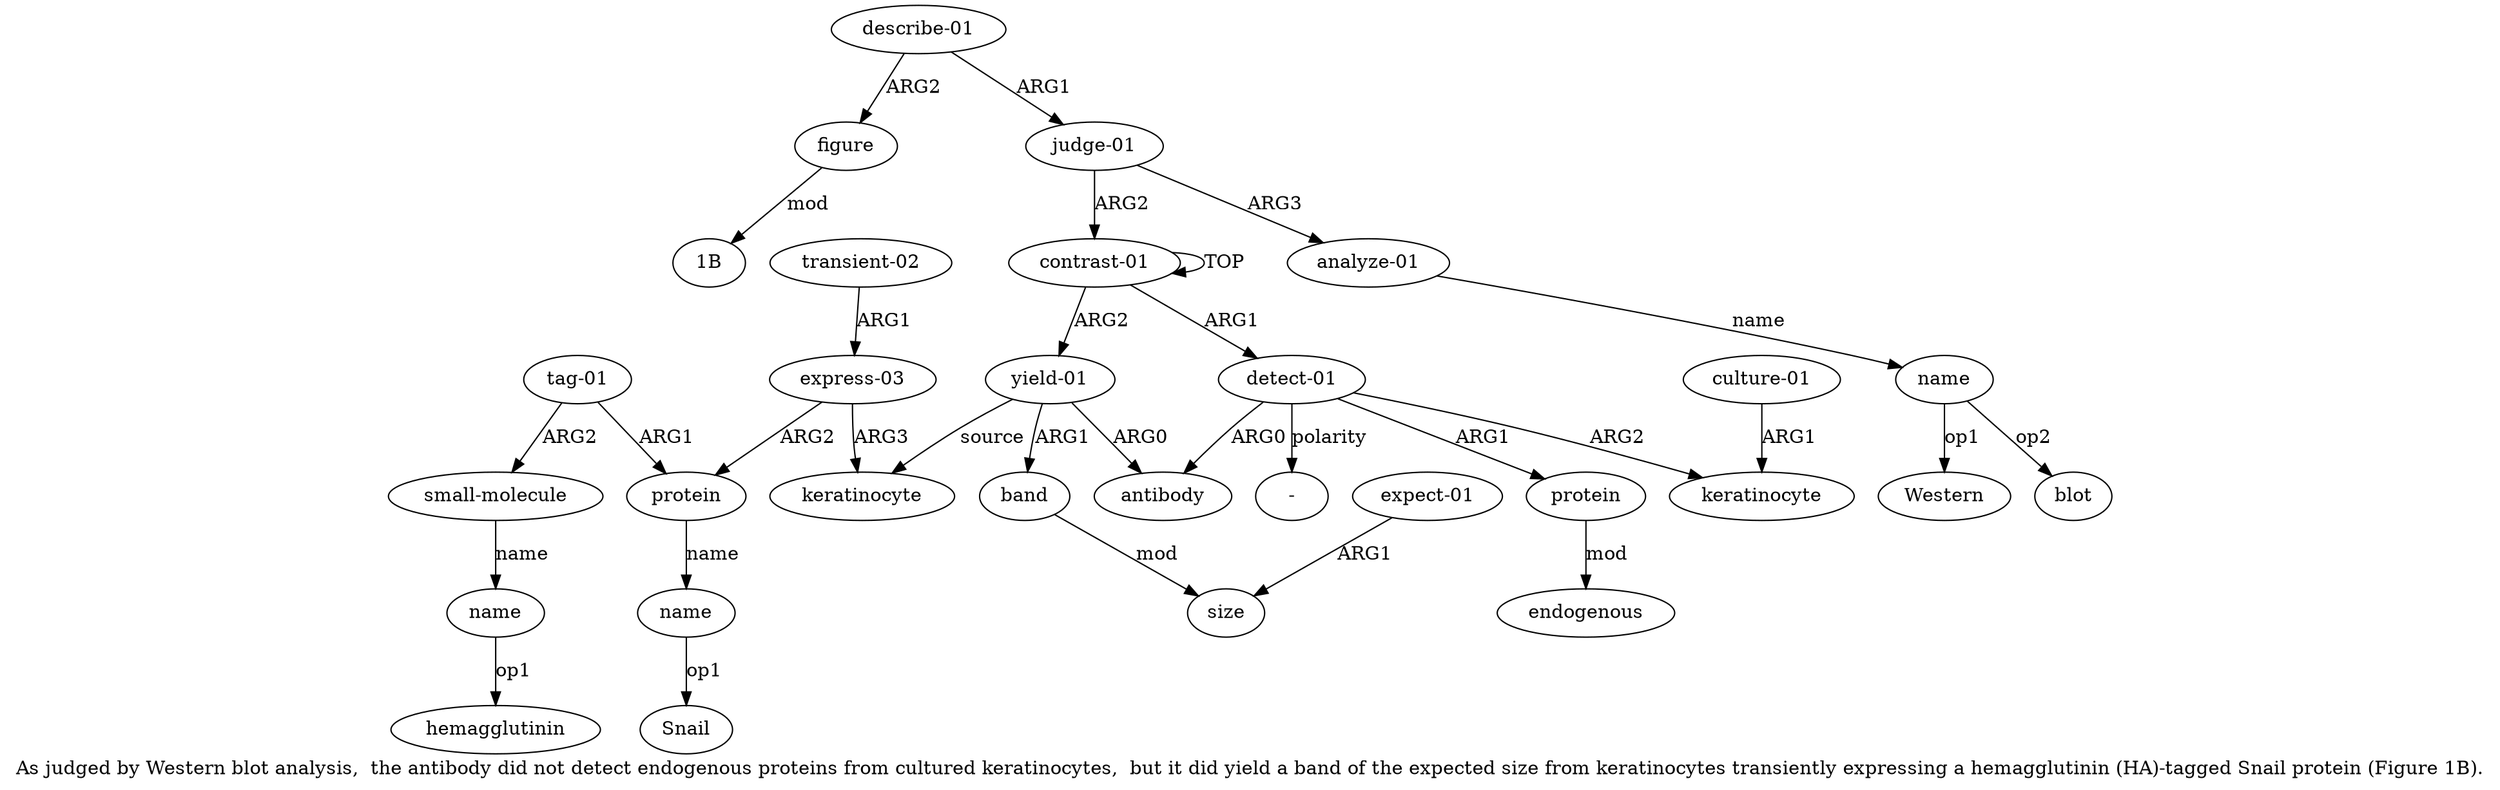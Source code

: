 digraph  {
	graph [label="As judged by Western blot analysis,  the antibody did not detect endogenous proteins from cultured keratinocytes,  but it did yield \
a band of the expected size from keratinocytes transiently expressing a hemagglutinin (HA)-tagged Snail protein (Figure 1B)."];
	node [label="\N"];
	a20	 [color=black,
		gold_ind=20,
		gold_label="analyze-01",
		label="analyze-01",
		test_ind=20,
		test_label="analyze-01"];
	a21	 [color=black,
		gold_ind=21,
		gold_label=name,
		label=name,
		test_ind=21,
		test_label=name];
	a20 -> a21 [key=0,
	color=black,
	gold_label=name,
	label=name,
	test_label=name];
"a21 Western" [color=black,
	gold_ind=-1,
	gold_label=Western,
	label=Western,
	test_ind=-1,
	test_label=Western];
a21 -> "a21 Western" [key=0,
color=black,
gold_label=op1,
label=op1,
test_label=op1];
"a21 blot" [color=black,
gold_ind=-1,
gold_label=blot,
label=blot,
test_ind=-1,
test_label=blot];
a21 -> "a21 blot" [key=0,
color=black,
gold_label=op2,
label=op2,
test_label=op2];
a22 [color=black,
gold_ind=22,
gold_label="describe-01",
label="describe-01",
test_ind=22,
test_label="describe-01"];
a23 [color=black,
gold_ind=23,
gold_label=figure,
label=figure,
test_ind=23,
test_label=figure];
a22 -> a23 [key=0,
color=black,
gold_label=ARG2,
label=ARG2,
test_label=ARG2];
a19 [color=black,
gold_ind=19,
gold_label="judge-01",
label="judge-01",
test_ind=19,
test_label="judge-01"];
a22 -> a19 [key=0,
color=black,
gold_label=ARG1,
label=ARG1,
test_label=ARG1];
"a23 1B" [color=black,
gold_ind=-1,
gold_label="1B",
label="1B",
test_ind=-1,
test_label="1B"];
a23 -> "a23 1B" [key=0,
color=black,
gold_label=mod,
label=mod,
test_label=mod];
"a17 hemagglutinin" [color=black,
gold_ind=-1,
gold_label=hemagglutinin,
label=hemagglutinin,
test_ind=-1,
test_label=hemagglutinin];
"a1 -" [color=black,
gold_ind=-1,
gold_label="-",
label="-",
test_ind=-1,
test_label="-"];
a15 [color=black,
gold_ind=15,
gold_label="tag-01",
label="tag-01",
test_ind=15,
test_label="tag-01"];
a16 [color=black,
gold_ind=16,
gold_label="small-molecule",
label="small-molecule",
test_ind=16,
test_label="small-molecule"];
a15 -> a16 [key=0,
color=black,
gold_label=ARG2,
label=ARG2,
test_label=ARG2];
a13 [color=black,
gold_ind=13,
gold_label=protein,
label=protein,
test_ind=13,
test_label=protein];
a15 -> a13 [key=0,
color=black,
gold_label=ARG1,
label=ARG1,
test_label=ARG1];
a14 [color=black,
gold_ind=14,
gold_label=name,
label=name,
test_ind=14,
test_label=name];
"a14 Snail" [color=black,
gold_ind=-1,
gold_label=Snail,
label=Snail,
test_ind=-1,
test_label=Snail];
a14 -> "a14 Snail" [key=0,
color=black,
gold_label=op1,
label=op1,
test_label=op1];
a17 [color=black,
gold_ind=17,
gold_label=name,
label=name,
test_ind=17,
test_label=name];
a17 -> "a17 hemagglutinin" [key=0,
color=black,
gold_label=op1,
label=op1,
test_label=op1];
a16 -> a17 [key=0,
color=black,
gold_label=name,
label=name,
test_label=name];
a11 [color=black,
gold_ind=11,
gold_label=keratinocyte,
label=keratinocyte,
test_ind=11,
test_label=keratinocyte];
a10 [color=black,
gold_ind=10,
gold_label="expect-01",
label="expect-01",
test_ind=10,
test_label="expect-01"];
a9 [color=black,
gold_ind=9,
gold_label=size,
label=size,
test_ind=9,
test_label=size];
a10 -> a9 [key=0,
color=black,
gold_label=ARG1,
label=ARG1,
test_label=ARG1];
a13 -> a14 [key=0,
color=black,
gold_label=name,
label=name,
test_label=name];
a12 [color=black,
gold_ind=12,
gold_label="express-03",
label="express-03",
test_ind=12,
test_label="express-03"];
a12 -> a11 [key=0,
color=black,
gold_label=ARG3,
label=ARG3,
test_label=ARG3];
a12 -> a13 [key=0,
color=black,
gold_label=ARG2,
label=ARG2,
test_label=ARG2];
a19 -> a20 [key=0,
color=black,
gold_label=ARG3,
label=ARG3,
test_label=ARG3];
a0 [color=black,
gold_ind=0,
gold_label="contrast-01",
label="contrast-01",
test_ind=0,
test_label="contrast-01"];
a19 -> a0 [key=0,
color=black,
gold_label=ARG2,
label=ARG2,
test_label=ARG2];
a18 [color=black,
gold_ind=18,
gold_label="transient-02",
label="transient-02",
test_ind=18,
test_label="transient-02"];
a18 -> a12 [key=0,
color=black,
gold_label=ARG1,
label=ARG1,
test_label=ARG1];
a1 [color=black,
gold_ind=1,
gold_label="detect-01",
label="detect-01",
test_ind=1,
test_label="detect-01"];
a1 -> "a1 -" [key=0,
color=black,
gold_label=polarity,
label=polarity,
test_label=polarity];
a3 [color=black,
gold_ind=3,
gold_label=protein,
label=protein,
test_ind=3,
test_label=protein];
a1 -> a3 [key=0,
color=black,
gold_label=ARG1,
label=ARG1,
test_label=ARG1];
a2 [color=black,
gold_ind=2,
gold_label=antibody,
label=antibody,
test_ind=2,
test_label=antibody];
a1 -> a2 [key=0,
color=black,
gold_label=ARG0,
label=ARG0,
test_label=ARG0];
a5 [color=black,
gold_ind=5,
gold_label=keratinocyte,
label=keratinocyte,
test_ind=5,
test_label=keratinocyte];
a1 -> a5 [key=0,
color=black,
gold_label=ARG2,
label=ARG2,
test_label=ARG2];
a0 -> a1 [key=0,
color=black,
gold_label=ARG1,
label=ARG1,
test_label=ARG1];
a0 -> a0 [key=0,
color=black,
gold_label=TOP,
label=TOP,
test_label=TOP];
a7 [color=black,
gold_ind=7,
gold_label="yield-01",
label="yield-01",
test_ind=7,
test_label="yield-01"];
a0 -> a7 [key=0,
color=black,
gold_label=ARG2,
label=ARG2,
test_label=ARG2];
a4 [color=black,
gold_ind=4,
gold_label=endogenous,
label=endogenous,
test_ind=4,
test_label=endogenous];
a3 -> a4 [key=0,
color=black,
gold_label=mod,
label=mod,
test_label=mod];
a7 -> a11 [key=0,
color=black,
gold_label=source,
label=source,
test_label=source];
a7 -> a2 [key=0,
color=black,
gold_label=ARG0,
label=ARG0,
test_label=ARG0];
a8 [color=black,
gold_ind=8,
gold_label=band,
label=band,
test_ind=8,
test_label=band];
a7 -> a8 [key=0,
color=black,
gold_label=ARG1,
label=ARG1,
test_label=ARG1];
a6 [color=black,
gold_ind=6,
gold_label="culture-01",
label="culture-01",
test_ind=6,
test_label="culture-01"];
a6 -> a5 [key=0,
color=black,
gold_label=ARG1,
label=ARG1,
test_label=ARG1];
a8 -> a9 [key=0,
color=black,
gold_label=mod,
label=mod,
test_label=mod];
}
